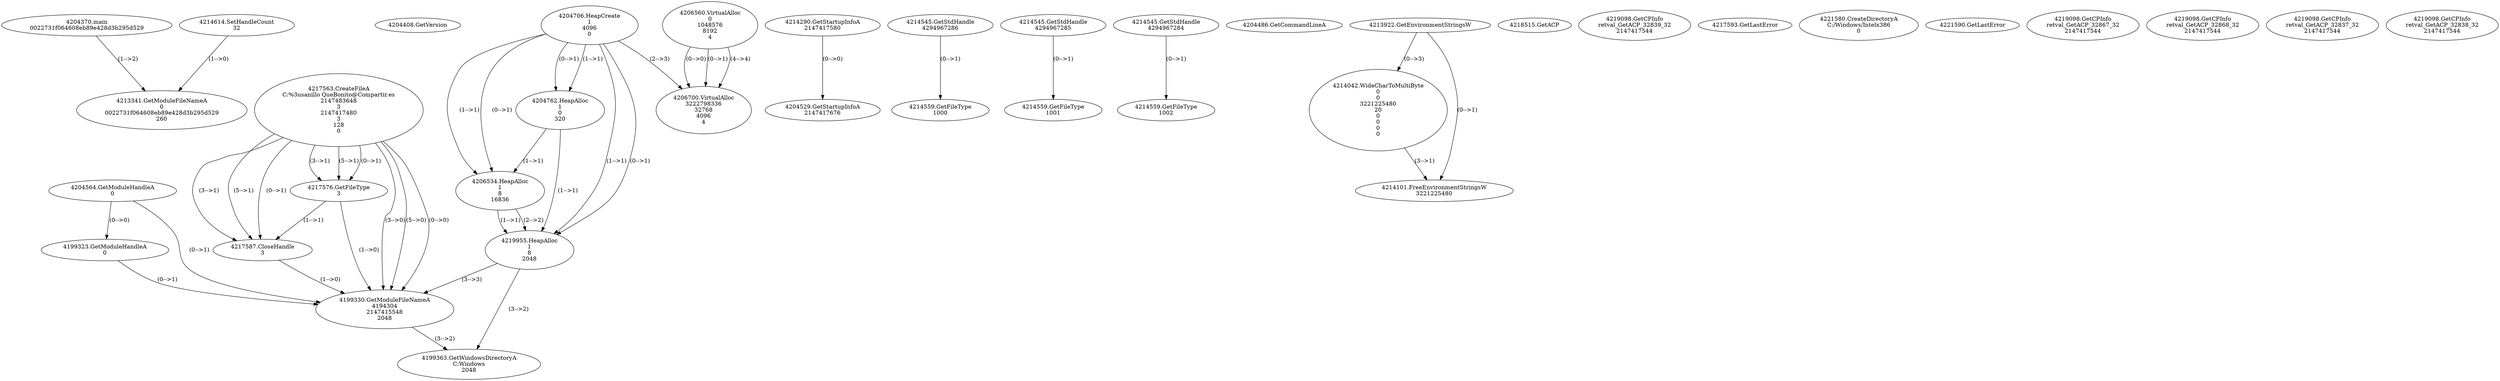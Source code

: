// Global SCDG with merge call
digraph {
	0 [label="4204370.main
0022731f064608eb89e428d3b295d529"]
	1 [label="4204408.GetVersion
"]
	2 [label="4204706.HeapCreate
1
4096
0"]
	3 [label="4204762.HeapAlloc
1
0
320"]
	2 -> 3 [label="(1-->1)"]
	2 -> 3 [label="(0-->1)"]
	4 [label="4206534.HeapAlloc
1
8
16836"]
	2 -> 4 [label="(1-->1)"]
	2 -> 4 [label="(0-->1)"]
	3 -> 4 [label="(1-->1)"]
	5 [label="4206560.VirtualAlloc
0
1048576
8192
4"]
	6 [label="4206700.VirtualAlloc
3222798336
32768
4096
4"]
	5 -> 6 [label="(0-->1)"]
	2 -> 6 [label="(2-->3)"]
	5 -> 6 [label="(4-->4)"]
	5 -> 6 [label="(0-->0)"]
	7 [label="4214290.GetStartupInfoA
2147417580"]
	8 [label="4214545.GetStdHandle
4294967286"]
	9 [label="4214559.GetFileType
1000"]
	8 -> 9 [label="(0-->1)"]
	10 [label="4214545.GetStdHandle
4294967285"]
	11 [label="4214559.GetFileType
1001"]
	10 -> 11 [label="(0-->1)"]
	12 [label="4214545.GetStdHandle
4294967284"]
	13 [label="4214559.GetFileType
1002"]
	12 -> 13 [label="(0-->1)"]
	14 [label="4214614.SetHandleCount
32"]
	15 [label="4204486.GetCommandLineA
"]
	16 [label="4213922.GetEnvironmentStringsW
"]
	17 [label="4214042.WideCharToMultiByte
0
0
3221225480
20
0
0
0
0"]
	16 -> 17 [label="(0-->3)"]
	18 [label="4214101.FreeEnvironmentStringsW
3221225480"]
	16 -> 18 [label="(0-->1)"]
	17 -> 18 [label="(3-->1)"]
	19 [label="4218515.GetACP
"]
	20 [label="4219098.GetCPInfo
retval_GetACP_32839_32
2147417544"]
	21 [label="4213341.GetModuleFileNameA
0
0022731f064608eb89e428d3b295d529
260"]
	0 -> 21 [label="(1-->2)"]
	14 -> 21 [label="(1-->0)"]
	22 [label="4219955.HeapAlloc
1
8
2048"]
	2 -> 22 [label="(1-->1)"]
	2 -> 22 [label="(0-->1)"]
	3 -> 22 [label="(1-->1)"]
	4 -> 22 [label="(1-->1)"]
	4 -> 22 [label="(2-->2)"]
	23 [label="4204529.GetStartupInfoA
2147417676"]
	7 -> 23 [label="(0-->0)"]
	24 [label="4204564.GetModuleHandleA
0"]
	25 [label="4217563.CreateFileA
C:\Gusanillo QueBonito@Compartir.es
2147483648
3
2147417480
3
128
0"]
	26 [label="4217576.GetFileType
3"]
	25 -> 26 [label="(3-->1)"]
	25 -> 26 [label="(5-->1)"]
	25 -> 26 [label="(0-->1)"]
	27 [label="4217587.CloseHandle
3"]
	25 -> 27 [label="(3-->1)"]
	25 -> 27 [label="(5-->1)"]
	25 -> 27 [label="(0-->1)"]
	26 -> 27 [label="(1-->1)"]
	28 [label="4217593.GetLastError
"]
	29 [label="4199323.GetModuleHandleA
0"]
	24 -> 29 [label="(0-->0)"]
	30 [label="4199330.GetModuleFileNameA
4194304
2147415548
2048"]
	24 -> 30 [label="(0-->1)"]
	29 -> 30 [label="(0-->1)"]
	22 -> 30 [label="(3-->3)"]
	25 -> 30 [label="(3-->0)"]
	25 -> 30 [label="(5-->0)"]
	25 -> 30 [label="(0-->0)"]
	26 -> 30 [label="(1-->0)"]
	27 -> 30 [label="(1-->0)"]
	31 [label="4199363.GetWindowsDirectoryA
C:\Windows
2048"]
	22 -> 31 [label="(3-->2)"]
	30 -> 31 [label="(3-->2)"]
	32 [label="4221580.CreateDirectoryA
C:/Windows/Intelx386
0"]
	33 [label="4221590.GetLastError
"]
	34 [label="4219098.GetCPInfo
retval_GetACP_32867_32
2147417544"]
	35 [label="4219098.GetCPInfo
retval_GetACP_32868_32
2147417544"]
	36 [label="4219098.GetCPInfo
retval_GetACP_32837_32
2147417544"]
	37 [label="4219098.GetCPInfo
retval_GetACP_32838_32
2147417544"]
}
